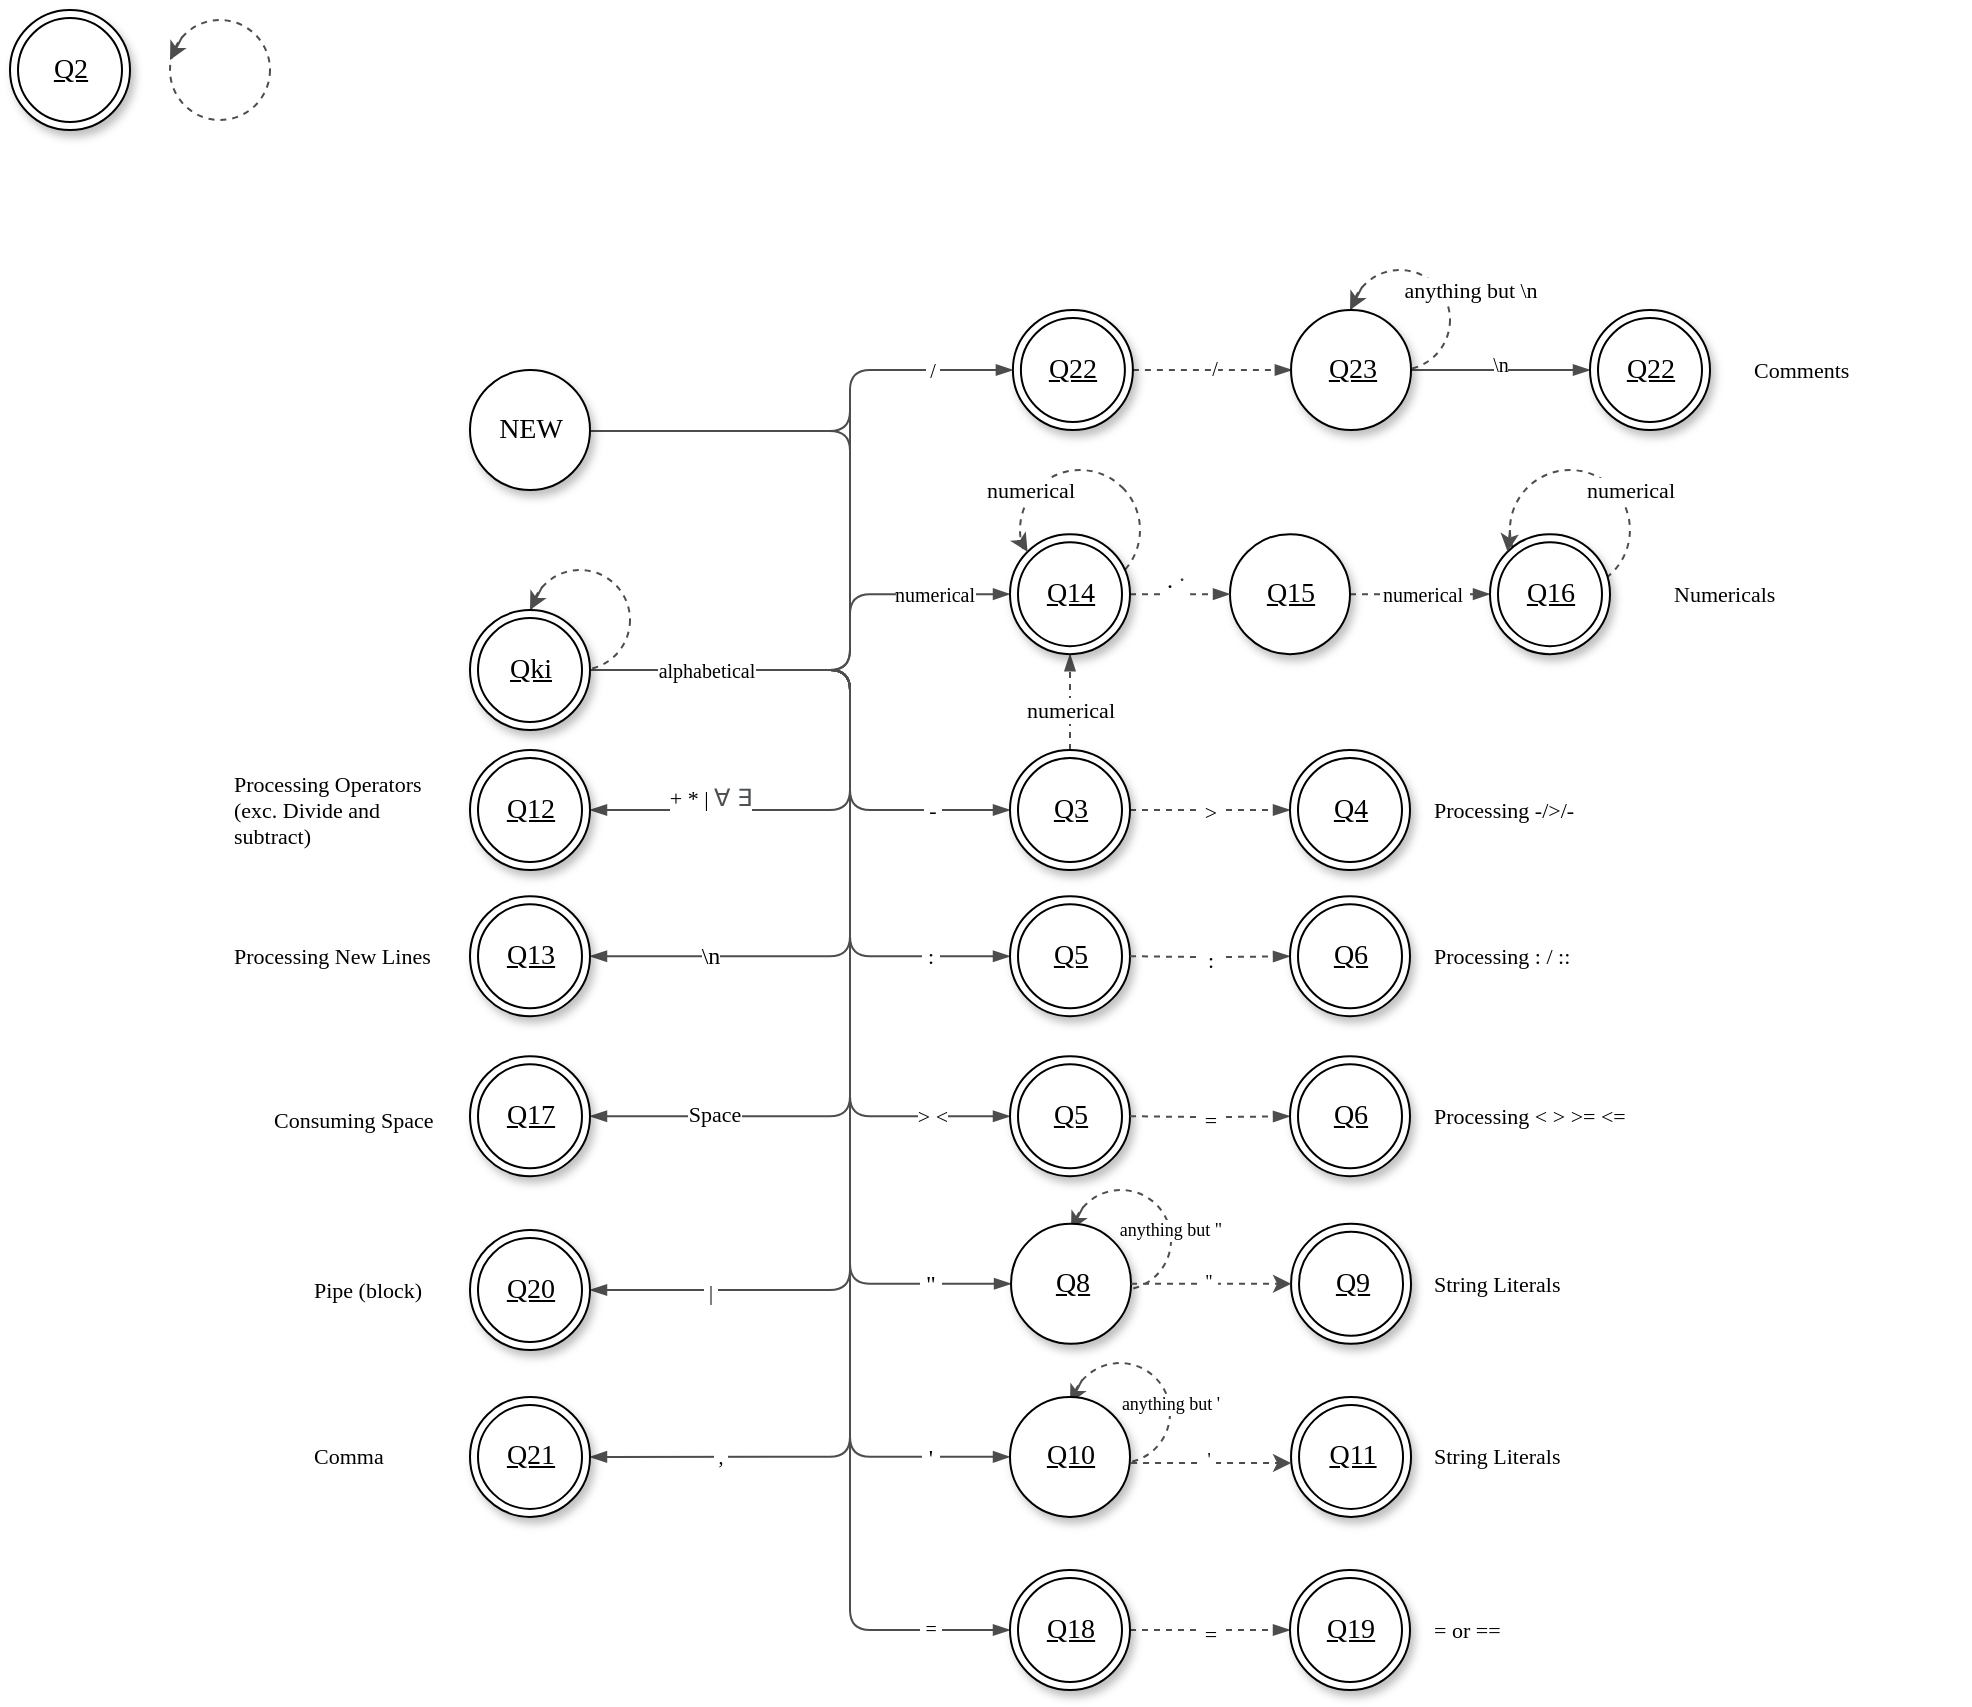 <mxfile version="20.3.0" type="device"><diagram id="D63kle0AVr-lGbRQQRIM" name="Page-1"><mxGraphModel dx="2123" dy="823" grid="1" gridSize="10" guides="1" tooltips="1" connect="1" arrows="1" fold="1" page="1" pageScale="1" pageWidth="827" pageHeight="1169" math="0" shadow="0"><root><mxCell id="0"/><mxCell id="1" parent="0"/><mxCell id="i_A7O8UmGHdlL9430Pgq-205" value="" style="endArrow=classic;html=1;rounded=0;shadow=0;labelBackgroundColor=default;strokeColor=#4D4D4D;fontFamily=CMU Serif;fontSize=11;fontColor=default;shape=connector;exitX=0.122;exitY=0.167;exitDx=0;exitDy=0;exitPerimeter=0;" edge="1" parent="1" source="i_A7O8UmGHdlL9430Pgq-206"><mxGeometry width="50" height="50" relative="1" as="geometry"><mxPoint x="490" y="170" as="sourcePoint"/><mxPoint x="490" y="180" as="targetPoint"/></mxGeometry></mxCell><mxCell id="i_A7O8UmGHdlL9430Pgq-206" value="" style="ellipse;whiteSpace=wrap;html=1;aspect=fixed;labelBackgroundColor=default;fontFamily=CMU Serif;fontSize=11;fontColor=default;fillColor=none;gradientColor=none;strokeColor=#4D4D4D;dashed=1;" vertex="1" parent="1"><mxGeometry x="490" y="160" width="50" height="50" as="geometry"/></mxCell><mxCell id="i_A7O8UmGHdlL9430Pgq-198" style="edgeStyle=orthogonalEdgeStyle;shape=connector;rounded=1;orthogonalLoop=1;jettySize=auto;html=1;entryX=0;entryY=0.5;entryDx=0;entryDy=0;shadow=0;labelBackgroundColor=default;strokeColor=#4D4D4D;fontFamily=CMU Serif;fontSize=10;fontColor=default;endArrow=blockThin;endFill=1;" edge="1" parent="1" source="i_A7O8UmGHdlL9430Pgq-26" target="i_A7O8UmGHdlL9430Pgq-197"><mxGeometry relative="1" as="geometry"><Array as="points"><mxPoint x="240" y="360"/><mxPoint x="240" y="210"/></Array></mxGeometry></mxCell><mxCell id="i_A7O8UmGHdlL9430Pgq-199" value="&amp;nbsp;/&amp;nbsp;" style="edgeLabel;html=1;align=center;verticalAlign=middle;resizable=0;points=[];fontSize=10;fontFamily=CMU Serif;fontColor=default;" vertex="1" connectable="0" parent="i_A7O8UmGHdlL9430Pgq-198"><mxGeometry x="0.891" y="3" relative="1" as="geometry"><mxPoint x="-21" y="3" as="offset"/></mxGeometry></mxCell><mxCell id="i_A7O8UmGHdlL9430Pgq-195" style="edgeStyle=orthogonalEdgeStyle;shape=connector;rounded=1;orthogonalLoop=1;jettySize=auto;html=1;entryX=1;entryY=0.5;entryDx=0;entryDy=0;shadow=0;labelBackgroundColor=default;strokeColor=#4D4D4D;fontFamily=CMU Serif;fontSize=10;fontColor=default;endArrow=blockThin;endFill=1;" edge="1" parent="1" source="i_A7O8UmGHdlL9430Pgq-26" target="i_A7O8UmGHdlL9430Pgq-193"><mxGeometry relative="1" as="geometry"><Array as="points"><mxPoint x="240" y="360"/><mxPoint x="240" y="754"/></Array></mxGeometry></mxCell><mxCell id="i_A7O8UmGHdlL9430Pgq-196" value="&amp;nbsp;,&amp;nbsp;" style="edgeLabel;html=1;align=center;verticalAlign=middle;resizable=0;points=[];fontSize=10;fontFamily=CMU Serif;fontColor=default;" vertex="1" connectable="0" parent="i_A7O8UmGHdlL9430Pgq-195"><mxGeometry x="0.802" y="-1" relative="1" as="geometry"><mxPoint as="offset"/></mxGeometry></mxCell><mxCell id="i_A7O8UmGHdlL9430Pgq-69" value="" style="ellipse;whiteSpace=wrap;html=1;aspect=fixed;labelBackgroundColor=default;fontFamily=CMU Serif;fontSize=11;fontColor=default;fillColor=none;gradientColor=none;strokeColor=#4D4D4D;dashed=1;" vertex="1" parent="1"><mxGeometry x="350.52" y="620" width="50" height="50" as="geometry"/></mxCell><mxCell id="i_A7O8UmGHdlL9430Pgq-70" value="anything but &quot;" style="edgeLabel;html=1;align=center;verticalAlign=middle;resizable=0;points=[];fontSize=9;fontFamily=CMU Serif;fontColor=default;" vertex="1" connectable="0" parent="1"><mxGeometry x="400.005" y="640.0" as="geometry"/></mxCell><mxCell id="i_A7O8UmGHdlL9430Pgq-72" value="" style="endArrow=classic;html=1;rounded=0;shadow=0;labelBackgroundColor=default;strokeColor=#4D4D4D;fontFamily=CMU Serif;fontSize=11;fontColor=default;shape=connector;exitX=0.122;exitY=0.167;exitDx=0;exitDy=0;exitPerimeter=0;" edge="1" parent="1" source="i_A7O8UmGHdlL9430Pgq-69"><mxGeometry width="50" height="50" relative="1" as="geometry"><mxPoint x="350.52" y="630" as="sourcePoint"/><mxPoint x="350.52" y="640.0" as="targetPoint"/></mxGeometry></mxCell><mxCell id="i_A7O8UmGHdlL9430Pgq-73" value="" style="edgeStyle=orthogonalEdgeStyle;shape=connector;rounded=0;orthogonalLoop=1;jettySize=auto;html=1;entryX=0.5;entryY=0;entryDx=0;entryDy=0;shadow=0;labelBackgroundColor=default;strokeColor=#4D4D4D;fontFamily=CMU Serif;fontSize=11;fontColor=default;endArrow=none;endFill=1;" edge="1" parent="1"><mxGeometry relative="1" as="geometry"><mxPoint x="350.52" y="640.0" as="sourcePoint"/><mxPoint x="350.52" y="640.0" as="targetPoint"/><Array as="points"/></mxGeometry></mxCell><mxCell id="i_A7O8UmGHdlL9430Pgq-15" value="" style="ellipse;whiteSpace=wrap;html=1;aspect=fixed;labelBackgroundColor=default;fontFamily=CMU Serif;fontSize=11;fontColor=default;fillColor=none;gradientColor=none;strokeColor=#4D4D4D;dashed=1;" vertex="1" parent="1"><mxGeometry x="80" y="310" width="50" height="50" as="geometry"/></mxCell><mxCell id="i_A7O8UmGHdlL9430Pgq-2" value="Q2" style="ellipse;shape=doubleEllipse;html=1;dashed=0;whitespace=wrap;aspect=fixed;fontFamily=CMU Serif;fontSize=14;sketch=0;shadow=1;fontStyle=4" vertex="1" parent="1"><mxGeometry x="-180" y="30" width="60" height="60" as="geometry"/></mxCell><mxCell id="i_A7O8UmGHdlL9430Pgq-24" style="edgeStyle=orthogonalEdgeStyle;shape=connector;orthogonalLoop=1;jettySize=auto;html=1;entryX=0;entryY=0.5;entryDx=0;entryDy=0;shadow=0;labelBackgroundColor=default;strokeColor=#4D4D4D;fontFamily=CMU Serif;fontSize=11;fontColor=default;endArrow=blockThin;endFill=1;rounded=1;" edge="1" parent="1"><mxGeometry relative="1" as="geometry"><mxPoint x="240" y="390" as="sourcePoint"/><mxPoint x="320.0" y="430" as="targetPoint"/><Array as="points"><mxPoint x="240" y="430"/></Array></mxGeometry></mxCell><mxCell id="i_A7O8UmGHdlL9430Pgq-25" value="&amp;nbsp;-&amp;nbsp;" style="edgeLabel;html=1;align=center;verticalAlign=middle;resizable=0;points=[];fontSize=11;fontFamily=CMU Serif;fontColor=default;" vertex="1" connectable="0" parent="i_A7O8UmGHdlL9430Pgq-24"><mxGeometry x="0.422" y="1" relative="1" as="geometry"><mxPoint x="-5" y="1" as="offset"/></mxGeometry></mxCell><mxCell id="i_A7O8UmGHdlL9430Pgq-10" style="edgeStyle=orthogonalEdgeStyle;shape=connector;rounded=0;orthogonalLoop=1;jettySize=auto;html=1;entryX=0.5;entryY=0;entryDx=0;entryDy=0;shadow=0;labelBackgroundColor=default;strokeColor=#4D4D4D;fontFamily=CMU Serif;fontSize=11;fontColor=default;endArrow=blockThin;endFill=1;startArrow=none;" edge="1" parent="1" source="i_A7O8UmGHdlL9430Pgq-26"><mxGeometry relative="1" as="geometry"><mxPoint x="80" y="330" as="sourcePoint"/><mxPoint x="80" y="330" as="targetPoint"/><Array as="points"><mxPoint x="100" y="360.0"/><mxPoint x="100" y="330"/></Array></mxGeometry></mxCell><mxCell id="i_A7O8UmGHdlL9430Pgq-16" value="" style="endArrow=classic;html=1;rounded=0;shadow=0;labelBackgroundColor=default;strokeColor=#4D4D4D;fontFamily=CMU Serif;fontSize=11;fontColor=default;shape=connector;exitX=0.122;exitY=0.167;exitDx=0;exitDy=0;exitPerimeter=0;" edge="1" parent="1" source="i_A7O8UmGHdlL9430Pgq-15"><mxGeometry width="50" height="50" relative="1" as="geometry"><mxPoint x="80" y="320" as="sourcePoint"/><mxPoint x="80" y="330" as="targetPoint"/></mxGeometry></mxCell><mxCell id="i_A7O8UmGHdlL9430Pgq-17" value="" style="endArrow=classic;html=1;rounded=0;shadow=0;labelBackgroundColor=default;strokeColor=#4D4D4D;fontFamily=CMU Serif;fontSize=11;fontColor=default;shape=connector;exitX=0.122;exitY=0.167;exitDx=0;exitDy=0;exitPerimeter=0;" edge="1" source="i_A7O8UmGHdlL9430Pgq-18" parent="1"><mxGeometry width="50" height="50" relative="1" as="geometry"><mxPoint x="-100" y="45" as="sourcePoint"/><mxPoint x="-100" y="55" as="targetPoint"/></mxGeometry></mxCell><mxCell id="i_A7O8UmGHdlL9430Pgq-18" value="" style="ellipse;whiteSpace=wrap;html=1;aspect=fixed;labelBackgroundColor=default;fontFamily=CMU Serif;fontSize=11;fontColor=default;fillColor=none;gradientColor=none;strokeColor=#4D4D4D;dashed=1;" vertex="1" parent="1"><mxGeometry x="-100" y="35" width="50" height="50" as="geometry"/></mxCell><mxCell id="i_A7O8UmGHdlL9430Pgq-53" style="edgeStyle=orthogonalEdgeStyle;shape=connector;orthogonalLoop=1;jettySize=auto;html=1;entryX=0;entryY=0.5;entryDx=0;entryDy=0;shadow=0;labelBackgroundColor=default;strokeColor=#4D4D4D;fontFamily=CMU Serif;fontSize=11;fontColor=default;endArrow=blockThin;endFill=1;rounded=1;" edge="1" parent="1" source="i_A7O8UmGHdlL9430Pgq-26" target="i_A7O8UmGHdlL9430Pgq-37"><mxGeometry relative="1" as="geometry"><Array as="points"><mxPoint x="240" y="503"/></Array></mxGeometry></mxCell><mxCell id="i_A7O8UmGHdlL9430Pgq-55" value="&amp;nbsp;:&amp;nbsp;" style="edgeLabel;html=1;align=center;verticalAlign=middle;resizable=0;points=[];fontSize=11;fontFamily=CMU Serif;fontColor=default;" vertex="1" connectable="0" parent="i_A7O8UmGHdlL9430Pgq-53"><mxGeometry x="0.569" y="10" relative="1" as="geometry"><mxPoint x="36" y="10" as="offset"/></mxGeometry></mxCell><mxCell id="i_A7O8UmGHdlL9430Pgq-54" style="edgeStyle=orthogonalEdgeStyle;shape=connector;orthogonalLoop=1;jettySize=auto;html=1;entryX=0;entryY=0.5;entryDx=0;entryDy=0;shadow=0;labelBackgroundColor=default;strokeColor=#4D4D4D;fontFamily=CMU Serif;fontSize=11;fontColor=default;endArrow=blockThin;endFill=1;rounded=1;" edge="1" parent="1" source="i_A7O8UmGHdlL9430Pgq-26" target="i_A7O8UmGHdlL9430Pgq-44"><mxGeometry relative="1" as="geometry"><Array as="points"><mxPoint x="240" y="583"/></Array></mxGeometry></mxCell><mxCell id="i_A7O8UmGHdlL9430Pgq-56" value="&amp;gt; &amp;lt;" style="edgeLabel;html=1;align=center;verticalAlign=middle;resizable=0;points=[];fontSize=11;fontFamily=CMU Serif;fontColor=default;" vertex="1" connectable="0" parent="i_A7O8UmGHdlL9430Pgq-54"><mxGeometry x="0.638" y="22" relative="1" as="geometry"><mxPoint x="39" y="22" as="offset"/></mxGeometry></mxCell><mxCell id="i_A7O8UmGHdlL9430Pgq-57" style="edgeStyle=orthogonalEdgeStyle;shape=connector;orthogonalLoop=1;jettySize=auto;html=1;entryX=1;entryY=0.5;entryDx=0;entryDy=0;shadow=0;labelBackgroundColor=default;strokeColor=#4D4D4D;fontFamily=CMU Serif;fontSize=11;fontColor=default;endArrow=blockThin;endFill=1;rounded=1;" edge="1" parent="1" source="i_A7O8UmGHdlL9430Pgq-26" target="i_A7O8UmGHdlL9430Pgq-32"><mxGeometry relative="1" as="geometry"><Array as="points"><mxPoint x="240" y="430"/></Array></mxGeometry></mxCell><mxCell id="i_A7O8UmGHdlL9430Pgq-58" value="+ * |&amp;nbsp;&lt;font style=&quot;font-size: 12px;&quot;&gt;&lt;span style=&quot;color: rgb(77, 81, 86); font-family: &amp;quot;Google Sans&amp;quot;, arial, sans-serif; text-align: start;&quot;&gt;∀&amp;nbsp;&lt;/span&gt;&lt;span style=&quot;color: rgb(77, 81, 86); font-family: &amp;quot;Google Sans&amp;quot;, arial, sans-serif; text-align: start;&quot;&gt;∃&lt;/span&gt;&lt;/font&gt;&lt;br&gt;&amp;nbsp;" style="edgeLabel;html=1;align=center;verticalAlign=middle;resizable=0;points=[];fontSize=11;fontFamily=CMU Serif;fontColor=default;" vertex="1" connectable="0" parent="i_A7O8UmGHdlL9430Pgq-57"><mxGeometry x="0.095" y="-5" relative="1" as="geometry"><mxPoint x="-65" y="19" as="offset"/></mxGeometry></mxCell><mxCell id="i_A7O8UmGHdlL9430Pgq-87" style="edgeStyle=orthogonalEdgeStyle;shape=connector;orthogonalLoop=1;jettySize=auto;html=1;entryX=0;entryY=0.5;entryDx=0;entryDy=0;shadow=0;labelBackgroundColor=default;strokeColor=#4D4D4D;fontFamily=CMU Serif;fontSize=9;fontColor=default;endArrow=blockThin;endFill=1;rounded=1;" edge="1" parent="1" source="i_A7O8UmGHdlL9430Pgq-26" target="i_A7O8UmGHdlL9430Pgq-65"><mxGeometry relative="1" as="geometry"><Array as="points"><mxPoint x="240" y="667"/></Array></mxGeometry></mxCell><mxCell id="i_A7O8UmGHdlL9430Pgq-91" value="&amp;nbsp;&quot;&amp;nbsp;" style="edgeLabel;html=1;align=center;verticalAlign=middle;resizable=0;points=[];fontSize=12;fontFamily=CMU Serif;fontColor=default;" vertex="1" connectable="0" parent="i_A7O8UmGHdlL9430Pgq-87"><mxGeometry x="0.29" y="27" relative="1" as="geometry"><mxPoint x="13" y="103" as="offset"/></mxGeometry></mxCell><mxCell id="i_A7O8UmGHdlL9430Pgq-88" style="edgeStyle=orthogonalEdgeStyle;shape=connector;orthogonalLoop=1;jettySize=auto;html=1;entryX=0;entryY=0.5;entryDx=0;entryDy=0;shadow=0;labelBackgroundColor=default;strokeColor=#4D4D4D;fontFamily=CMU Serif;fontSize=9;fontColor=default;endArrow=blockThin;endFill=1;rounded=1;" edge="1" parent="1" source="i_A7O8UmGHdlL9430Pgq-26" target="i_A7O8UmGHdlL9430Pgq-78"><mxGeometry relative="1" as="geometry"><Array as="points"><mxPoint x="240" y="753"/></Array></mxGeometry></mxCell><mxCell id="i_A7O8UmGHdlL9430Pgq-90" value="&amp;nbsp;'&amp;nbsp;" style="edgeLabel;html=1;align=center;verticalAlign=middle;resizable=0;points=[];fontSize=12;fontFamily=CMU Serif;fontColor=default;" vertex="1" connectable="0" parent="i_A7O8UmGHdlL9430Pgq-88"><mxGeometry x="0.365" y="25" relative="1" as="geometry"><mxPoint x="15" y="112" as="offset"/></mxGeometry></mxCell><mxCell id="i_A7O8UmGHdlL9430Pgq-94" style="edgeStyle=orthogonalEdgeStyle;shape=connector;rounded=1;orthogonalLoop=1;jettySize=auto;html=1;entryX=1;entryY=0.5;entryDx=0;entryDy=0;shadow=0;labelBackgroundColor=default;strokeColor=#4D4D4D;fontFamily=CMU Serif;fontSize=12;fontColor=default;endArrow=blockThin;endFill=1;" edge="1" parent="1" source="i_A7O8UmGHdlL9430Pgq-26" target="i_A7O8UmGHdlL9430Pgq-93"><mxGeometry relative="1" as="geometry"><Array as="points"><mxPoint x="240" y="503"/></Array></mxGeometry></mxCell><mxCell id="i_A7O8UmGHdlL9430Pgq-95" value="\n" style="edgeLabel;html=1;align=center;verticalAlign=middle;resizable=0;points=[];fontSize=12;fontFamily=CMU Serif;fontColor=default;" vertex="1" connectable="0" parent="i_A7O8UmGHdlL9430Pgq-94"><mxGeometry x="0.475" y="-1" relative="1" as="geometry"><mxPoint x="-46" y="1" as="offset"/></mxGeometry></mxCell><mxCell id="i_A7O8UmGHdlL9430Pgq-124" style="edgeStyle=orthogonalEdgeStyle;shape=connector;rounded=1;orthogonalLoop=1;jettySize=auto;html=1;entryX=1;entryY=0.5;entryDx=0;entryDy=0;shadow=0;labelBackgroundColor=default;strokeColor=#4D4D4D;fontFamily=CMU Serif;fontSize=11;fontColor=default;endArrow=blockThin;endFill=1;" edge="1" parent="1" source="i_A7O8UmGHdlL9430Pgq-26" target="i_A7O8UmGHdlL9430Pgq-123"><mxGeometry relative="1" as="geometry"><Array as="points"><mxPoint x="240" y="360"/><mxPoint x="240" y="583"/></Array></mxGeometry></mxCell><mxCell id="i_A7O8UmGHdlL9430Pgq-125" value="Space" style="edgeLabel;html=1;align=center;verticalAlign=middle;resizable=0;points=[];fontSize=11;fontFamily=CMU Serif;fontColor=default;" vertex="1" connectable="0" parent="i_A7O8UmGHdlL9430Pgq-124"><mxGeometry x="0.745" y="-1" relative="1" as="geometry"><mxPoint as="offset"/></mxGeometry></mxCell><mxCell id="i_A7O8UmGHdlL9430Pgq-131" style="edgeStyle=orthogonalEdgeStyle;shape=connector;rounded=1;orthogonalLoop=1;jettySize=auto;html=1;entryX=0;entryY=0.5;entryDx=0;entryDy=0;shadow=0;labelBackgroundColor=default;strokeColor=#4D4D4D;fontFamily=CMU Serif;fontSize=11;fontColor=default;endArrow=blockThin;endFill=1;" edge="1" parent="1" source="i_A7O8UmGHdlL9430Pgq-26" target="i_A7O8UmGHdlL9430Pgq-127"><mxGeometry relative="1" as="geometry"><Array as="points"><mxPoint x="240" y="360"/><mxPoint x="240" y="840"/></Array></mxGeometry></mxCell><mxCell id="i_A7O8UmGHdlL9430Pgq-149" value="&amp;nbsp;=&amp;nbsp;" style="edgeLabel;html=1;align=center;verticalAlign=middle;resizable=0;points=[];fontSize=10;fontFamily=CMU Serif;fontColor=default;" vertex="1" connectable="0" parent="i_A7O8UmGHdlL9430Pgq-131"><mxGeometry x="0.882" y="1" relative="1" as="geometry"><mxPoint as="offset"/></mxGeometry></mxCell><mxCell id="i_A7O8UmGHdlL9430Pgq-153" style="edgeStyle=orthogonalEdgeStyle;shape=connector;rounded=1;orthogonalLoop=1;jettySize=auto;html=1;entryX=1;entryY=0.5;entryDx=0;entryDy=0;shadow=0;labelBackgroundColor=default;strokeColor=#4D4D4D;fontFamily=CMU Serif;fontSize=10;fontColor=default;endArrow=blockThin;endFill=1;" edge="1" parent="1" source="i_A7O8UmGHdlL9430Pgq-26" target="i_A7O8UmGHdlL9430Pgq-151"><mxGeometry relative="1" as="geometry"><Array as="points"><mxPoint x="240" y="360"/><mxPoint x="240" y="670"/></Array></mxGeometry></mxCell><mxCell id="i_A7O8UmGHdlL9430Pgq-154" value="&amp;nbsp;|&amp;nbsp;" style="edgeLabel;html=1;align=center;verticalAlign=middle;resizable=0;points=[];fontSize=10;fontFamily=CMU Serif;fontColor=default;" vertex="1" connectable="0" parent="i_A7O8UmGHdlL9430Pgq-153"><mxGeometry x="0.79" y="1" relative="1" as="geometry"><mxPoint as="offset"/></mxGeometry></mxCell><mxCell id="i_A7O8UmGHdlL9430Pgq-187" style="edgeStyle=orthogonalEdgeStyle;shape=connector;rounded=1;orthogonalLoop=1;jettySize=auto;html=1;entryX=0;entryY=0.5;entryDx=0;entryDy=0;shadow=0;labelBackgroundColor=default;strokeColor=#4D4D4D;fontFamily=CMU Serif;fontSize=10;fontColor=default;endArrow=blockThin;endFill=1;" edge="1" parent="1" source="i_A7O8UmGHdlL9430Pgq-26" target="i_A7O8UmGHdlL9430Pgq-139"><mxGeometry relative="1" as="geometry"><Array as="points"><mxPoint x="240" y="360"/><mxPoint x="240" y="322"/></Array></mxGeometry></mxCell><mxCell id="i_A7O8UmGHdlL9430Pgq-188" value="numerical" style="edgeLabel;html=1;align=center;verticalAlign=middle;resizable=0;points=[];fontSize=10;fontFamily=CMU Serif;fontColor=default;" vertex="1" connectable="0" parent="i_A7O8UmGHdlL9430Pgq-187"><mxGeometry x="0.694" relative="1" as="geometry"><mxPoint as="offset"/></mxGeometry></mxCell><mxCell id="i_A7O8UmGHdlL9430Pgq-189" value="alphabetical" style="edgeLabel;html=1;align=center;verticalAlign=middle;resizable=0;points=[];fontSize=10;fontFamily=CMU Serif;fontColor=default;" vertex="1" connectable="0" parent="i_A7O8UmGHdlL9430Pgq-187"><mxGeometry x="-0.533" relative="1" as="geometry"><mxPoint as="offset"/></mxGeometry></mxCell><mxCell id="i_A7O8UmGHdlL9430Pgq-26" value="Qki" style="ellipse;shape=doubleEllipse;html=1;dashed=0;whitespace=wrap;aspect=fixed;fontFamily=CMU Serif;fontSize=14;sketch=0;shadow=1;fontStyle=4" vertex="1" parent="1"><mxGeometry x="50" y="330" width="60" height="60" as="geometry"/></mxCell><mxCell id="i_A7O8UmGHdlL9430Pgq-27" value="" style="edgeStyle=orthogonalEdgeStyle;shape=connector;rounded=0;orthogonalLoop=1;jettySize=auto;html=1;entryX=0.5;entryY=0;entryDx=0;entryDy=0;shadow=0;labelBackgroundColor=default;strokeColor=#4D4D4D;fontFamily=CMU Serif;fontSize=11;fontColor=default;endArrow=none;endFill=1;" edge="1" parent="1" target="i_A7O8UmGHdlL9430Pgq-26"><mxGeometry relative="1" as="geometry"><mxPoint x="80" y="330" as="sourcePoint"/><mxPoint x="80" y="330" as="targetPoint"/><Array as="points"/></mxGeometry></mxCell><mxCell id="i_A7O8UmGHdlL9430Pgq-30" style="edgeStyle=orthogonalEdgeStyle;shape=connector;rounded=0;orthogonalLoop=1;jettySize=auto;html=1;entryX=0;entryY=0.5;entryDx=0;entryDy=0;shadow=0;labelBackgroundColor=default;strokeColor=#4D4D4D;fontFamily=CMU Serif;fontSize=11;fontColor=default;endArrow=blockThin;endFill=1;dashed=1;" edge="1" parent="1" source="i_A7O8UmGHdlL9430Pgq-28" target="i_A7O8UmGHdlL9430Pgq-29"><mxGeometry relative="1" as="geometry"/></mxCell><mxCell id="i_A7O8UmGHdlL9430Pgq-31" value="&amp;nbsp;&amp;gt;&amp;nbsp;" style="edgeLabel;html=1;align=center;verticalAlign=middle;resizable=0;points=[];fontSize=11;fontFamily=CMU Serif;fontColor=default;" vertex="1" connectable="0" parent="i_A7O8UmGHdlL9430Pgq-30"><mxGeometry x="-0.005" y="-1" relative="1" as="geometry"><mxPoint as="offset"/></mxGeometry></mxCell><mxCell id="i_A7O8UmGHdlL9430Pgq-147" style="edgeStyle=orthogonalEdgeStyle;shape=connector;rounded=0;orthogonalLoop=1;jettySize=auto;html=1;entryX=0.5;entryY=1;entryDx=0;entryDy=0;shadow=0;labelBackgroundColor=default;strokeColor=#4D4D4D;fontFamily=CMU Serif;fontSize=11;fontColor=default;endArrow=blockThin;endFill=1;dashed=1;" edge="1" parent="1" source="i_A7O8UmGHdlL9430Pgq-28" target="i_A7O8UmGHdlL9430Pgq-139"><mxGeometry relative="1" as="geometry"/></mxCell><mxCell id="i_A7O8UmGHdlL9430Pgq-148" value="numerical" style="edgeLabel;html=1;align=center;verticalAlign=middle;resizable=0;points=[];fontSize=11;fontFamily=CMU Serif;fontColor=default;" vertex="1" connectable="0" parent="i_A7O8UmGHdlL9430Pgq-147"><mxGeometry x="-0.624" relative="1" as="geometry"><mxPoint y="-11" as="offset"/></mxGeometry></mxCell><mxCell id="i_A7O8UmGHdlL9430Pgq-28" value="Q3" style="ellipse;shape=doubleEllipse;html=1;dashed=0;whitespace=wrap;aspect=fixed;fontFamily=CMU Serif;fontSize=14;sketch=0;shadow=1;fontStyle=4" vertex="1" parent="1"><mxGeometry x="320" y="400" width="60" height="60" as="geometry"/></mxCell><mxCell id="i_A7O8UmGHdlL9430Pgq-29" value="Q4" style="ellipse;shape=doubleEllipse;html=1;dashed=0;whitespace=wrap;aspect=fixed;fontFamily=CMU Serif;fontSize=14;sketch=0;shadow=1;fontStyle=4" vertex="1" parent="1"><mxGeometry x="460" y="400" width="60" height="60" as="geometry"/></mxCell><mxCell id="i_A7O8UmGHdlL9430Pgq-32" value="Q12" style="ellipse;shape=doubleEllipse;html=1;dashed=0;whitespace=wrap;aspect=fixed;fontFamily=CMU Serif;fontSize=14;sketch=0;shadow=1;fontStyle=4" vertex="1" parent="1"><mxGeometry x="50" y="400" width="60" height="60" as="geometry"/></mxCell><mxCell id="i_A7O8UmGHdlL9430Pgq-37" value="Q5" style="ellipse;shape=doubleEllipse;html=1;dashed=0;whitespace=wrap;aspect=fixed;fontFamily=CMU Serif;fontSize=14;sketch=0;shadow=1;fontStyle=4" vertex="1" parent="1"><mxGeometry x="320" y="473.11" width="60" height="60" as="geometry"/></mxCell><mxCell id="i_A7O8UmGHdlL9430Pgq-40" value=":" style="edgeStyle=orthogonalEdgeStyle;shape=connector;rounded=0;orthogonalLoop=1;jettySize=auto;html=1;entryX=0;entryY=0.5;entryDx=0;entryDy=0;shadow=0;labelBackgroundColor=default;strokeColor=#4D4D4D;fontFamily=CMU Serif;fontSize=11;fontColor=default;endArrow=blockThin;endFill=1;dashed=1;" edge="1" parent="1" target="i_A7O8UmGHdlL9430Pgq-42"><mxGeometry relative="1" as="geometry"><mxPoint x="380.0" y="503.11" as="sourcePoint"/></mxGeometry></mxCell><mxCell id="i_A7O8UmGHdlL9430Pgq-41" value="&amp;nbsp;:&amp;nbsp;" style="edgeLabel;html=1;align=center;verticalAlign=middle;resizable=0;points=[];fontSize=11;fontFamily=CMU Serif;fontColor=default;" vertex="1" connectable="0" parent="i_A7O8UmGHdlL9430Pgq-40"><mxGeometry x="-0.005" y="-1" relative="1" as="geometry"><mxPoint as="offset"/></mxGeometry></mxCell><mxCell id="i_A7O8UmGHdlL9430Pgq-42" value="Q6" style="ellipse;shape=doubleEllipse;html=1;dashed=0;whitespace=wrap;aspect=fixed;fontFamily=CMU Serif;fontSize=14;sketch=0;shadow=1;fontStyle=4" vertex="1" parent="1"><mxGeometry x="460" y="473.11" width="60" height="60" as="geometry"/></mxCell><mxCell id="i_A7O8UmGHdlL9430Pgq-43" value="Processing -/&amp;gt;/-" style="text;html=1;strokeColor=none;fillColor=none;align=left;verticalAlign=middle;whiteSpace=wrap;rounded=0;labelBackgroundColor=default;fontFamily=CMU Serif;fontSize=11;fontColor=default;" vertex="1" parent="1"><mxGeometry x="530" y="415" width="110" height="30" as="geometry"/></mxCell><mxCell id="i_A7O8UmGHdlL9430Pgq-44" value="Q5" style="ellipse;shape=doubleEllipse;html=1;dashed=0;whitespace=wrap;aspect=fixed;fontFamily=CMU Serif;fontSize=14;sketch=0;shadow=1;fontStyle=4" vertex="1" parent="1"><mxGeometry x="320" y="553.11" width="60" height="60" as="geometry"/></mxCell><mxCell id="i_A7O8UmGHdlL9430Pgq-45" value=":" style="edgeStyle=orthogonalEdgeStyle;shape=connector;rounded=0;orthogonalLoop=1;jettySize=auto;html=1;entryX=0;entryY=0.5;entryDx=0;entryDy=0;shadow=0;labelBackgroundColor=default;strokeColor=#4D4D4D;fontFamily=CMU Serif;fontSize=11;fontColor=default;endArrow=blockThin;endFill=1;dashed=1;" edge="1" parent="1" target="i_A7O8UmGHdlL9430Pgq-47"><mxGeometry relative="1" as="geometry"><mxPoint x="380.0" y="583.11" as="sourcePoint"/></mxGeometry></mxCell><mxCell id="i_A7O8UmGHdlL9430Pgq-46" value="&amp;nbsp;=&amp;nbsp;" style="edgeLabel;html=1;align=center;verticalAlign=middle;resizable=0;points=[];fontSize=11;fontFamily=CMU Serif;fontColor=default;" vertex="1" connectable="0" parent="i_A7O8UmGHdlL9430Pgq-45"><mxGeometry x="-0.005" y="-1" relative="1" as="geometry"><mxPoint as="offset"/></mxGeometry></mxCell><mxCell id="i_A7O8UmGHdlL9430Pgq-47" value="Q6" style="ellipse;shape=doubleEllipse;html=1;dashed=0;whitespace=wrap;aspect=fixed;fontFamily=CMU Serif;fontSize=14;sketch=0;shadow=1;fontStyle=4" vertex="1" parent="1"><mxGeometry x="460" y="553.11" width="60" height="60" as="geometry"/></mxCell><mxCell id="i_A7O8UmGHdlL9430Pgq-50" value="Processing Operators&lt;br&gt;(exc. Divide and subtract)" style="text;html=1;strokeColor=none;fillColor=none;align=left;verticalAlign=middle;whiteSpace=wrap;rounded=0;labelBackgroundColor=default;fontFamily=CMU Serif;fontSize=11;fontColor=default;" vertex="1" parent="1"><mxGeometry x="-70" y="415" width="110" height="30" as="geometry"/></mxCell><mxCell id="i_A7O8UmGHdlL9430Pgq-51" value="Processing : / ::" style="text;html=1;strokeColor=none;fillColor=none;align=left;verticalAlign=middle;whiteSpace=wrap;rounded=0;labelBackgroundColor=default;fontFamily=CMU Serif;fontSize=11;fontColor=default;" vertex="1" parent="1"><mxGeometry x="530" y="488.11" width="110" height="30" as="geometry"/></mxCell><mxCell id="i_A7O8UmGHdlL9430Pgq-52" value="Processing &amp;lt; &amp;gt; &amp;gt;= &amp;lt;=" style="text;html=1;strokeColor=none;fillColor=none;align=left;verticalAlign=middle;whiteSpace=wrap;rounded=0;labelBackgroundColor=default;fontFamily=CMU Serif;fontSize=11;fontColor=default;" vertex="1" parent="1"><mxGeometry x="530" y="568.11" width="150" height="30" as="geometry"/></mxCell><mxCell id="i_A7O8UmGHdlL9430Pgq-65" value="Q8" style="shape=ellipse;html=1;dashed=0;whitespace=wrap;aspect=fixed;perimeter=ellipsePerimeter;fontFamily=CMU Serif;fontSize=14;shadow=1;fontStyle=4" vertex="1" parent="1"><mxGeometry x="320.52" y="636.89" width="60" height="60" as="geometry"/></mxCell><mxCell id="i_A7O8UmGHdlL9430Pgq-67" value="Q9" style="ellipse;shape=doubleEllipse;html=1;dashed=0;whitespace=wrap;aspect=fixed;fontFamily=CMU Serif;fontSize=14;sketch=0;shadow=1;fontStyle=4" vertex="1" parent="1"><mxGeometry x="460.52" y="636.89" width="60" height="60" as="geometry"/></mxCell><mxCell id="i_A7O8UmGHdlL9430Pgq-68" value="Q11" style="ellipse;shape=doubleEllipse;html=1;dashed=0;whitespace=wrap;aspect=fixed;fontFamily=CMU Serif;fontSize=14;sketch=0;shadow=1;fontStyle=4" vertex="1" parent="1"><mxGeometry x="460.52" y="723.44" width="60" height="60" as="geometry"/></mxCell><mxCell id="i_A7O8UmGHdlL9430Pgq-74" value="" style="ellipse;whiteSpace=wrap;html=1;aspect=fixed;labelBackgroundColor=default;fontFamily=CMU Serif;fontSize=11;fontColor=default;fillColor=none;gradientColor=none;strokeColor=#4D4D4D;dashed=1;" vertex="1" parent="1"><mxGeometry x="350" y="706.55" width="50" height="50" as="geometry"/></mxCell><mxCell id="i_A7O8UmGHdlL9430Pgq-75" value="anything but '" style="edgeLabel;html=1;align=center;verticalAlign=middle;resizable=0;points=[];fontSize=9;fontFamily=CMU Serif;fontColor=default;" vertex="1" connectable="0" parent="1"><mxGeometry x="399.485" y="726.55" as="geometry"/></mxCell><mxCell id="i_A7O8UmGHdlL9430Pgq-76" value="" style="endArrow=classic;html=1;rounded=0;shadow=0;labelBackgroundColor=default;strokeColor=#4D4D4D;fontFamily=CMU Serif;fontSize=11;fontColor=default;shape=connector;exitX=0.122;exitY=0.167;exitDx=0;exitDy=0;exitPerimeter=0;" edge="1" parent="1" source="i_A7O8UmGHdlL9430Pgq-74"><mxGeometry width="50" height="50" relative="1" as="geometry"><mxPoint x="350" y="716.55" as="sourcePoint"/><mxPoint x="350" y="726.55" as="targetPoint"/></mxGeometry></mxCell><mxCell id="i_A7O8UmGHdlL9430Pgq-77" value="" style="edgeStyle=orthogonalEdgeStyle;shape=connector;rounded=0;orthogonalLoop=1;jettySize=auto;html=1;entryX=0.5;entryY=0;entryDx=0;entryDy=0;shadow=0;labelBackgroundColor=default;strokeColor=#4D4D4D;fontFamily=CMU Serif;fontSize=11;fontColor=default;endArrow=none;endFill=1;" edge="1" parent="1"><mxGeometry relative="1" as="geometry"><mxPoint x="350" y="726.55" as="sourcePoint"/><mxPoint x="350" y="726.55" as="targetPoint"/><Array as="points"/></mxGeometry></mxCell><mxCell id="i_A7O8UmGHdlL9430Pgq-78" value="Q10" style="shape=ellipse;html=1;dashed=0;whitespace=wrap;aspect=fixed;perimeter=ellipsePerimeter;fontFamily=CMU Serif;fontSize=14;shadow=1;fontStyle=4" vertex="1" parent="1"><mxGeometry x="320" y="723.44" width="60" height="60" as="geometry"/></mxCell><mxCell id="i_A7O8UmGHdlL9430Pgq-83" value="" style="endArrow=classic;html=1;rounded=0;shadow=0;labelBackgroundColor=default;strokeColor=#4D4D4D;fontFamily=CMU Serif;fontSize=9;fontColor=default;shape=connector;exitX=1;exitY=0.5;exitDx=0;exitDy=0;entryX=0;entryY=0.5;entryDx=0;entryDy=0;dashed=1;" edge="1" parent="1" source="i_A7O8UmGHdlL9430Pgq-65" target="i_A7O8UmGHdlL9430Pgq-67"><mxGeometry width="50" height="50" relative="1" as="geometry"><mxPoint x="390" y="680" as="sourcePoint"/><mxPoint x="440" y="630" as="targetPoint"/></mxGeometry></mxCell><mxCell id="i_A7O8UmGHdlL9430Pgq-86" value="&amp;nbsp;&quot;&amp;nbsp;" style="edgeLabel;html=1;align=center;verticalAlign=middle;resizable=0;points=[];fontSize=9;fontFamily=CMU Serif;fontColor=default;" vertex="1" connectable="0" parent="i_A7O8UmGHdlL9430Pgq-83"><mxGeometry x="-0.037" y="1" relative="1" as="geometry"><mxPoint as="offset"/></mxGeometry></mxCell><mxCell id="i_A7O8UmGHdlL9430Pgq-84" value="" style="endArrow=classic;html=1;rounded=0;shadow=0;labelBackgroundColor=default;strokeColor=#4D4D4D;fontFamily=CMU Serif;fontSize=9;fontColor=default;shape=connector;exitX=1;exitY=0.5;exitDx=0;exitDy=0;entryX=0;entryY=0.5;entryDx=0;entryDy=0;dashed=1;" edge="1" parent="1"><mxGeometry width="50" height="50" relative="1" as="geometry"><mxPoint x="380.52" y="756.55" as="sourcePoint"/><mxPoint x="460.52" y="756.55" as="targetPoint"/></mxGeometry></mxCell><mxCell id="i_A7O8UmGHdlL9430Pgq-85" value="&amp;nbsp;'&amp;nbsp;" style="edgeLabel;html=1;align=center;verticalAlign=middle;resizable=0;points=[];fontSize=9;fontFamily=CMU Serif;fontColor=default;" vertex="1" connectable="0" parent="i_A7O8UmGHdlL9430Pgq-84"><mxGeometry x="-0.052" y="2" relative="1" as="geometry"><mxPoint as="offset"/></mxGeometry></mxCell><mxCell id="i_A7O8UmGHdlL9430Pgq-92" value="String Literals" style="text;html=1;strokeColor=none;fillColor=none;align=left;verticalAlign=middle;whiteSpace=wrap;rounded=0;labelBackgroundColor=default;fontFamily=CMU Serif;fontSize=11;fontColor=default;" vertex="1" parent="1"><mxGeometry x="530" y="651.89" width="150" height="30" as="geometry"/></mxCell><mxCell id="i_A7O8UmGHdlL9430Pgq-93" value="Q13" style="ellipse;shape=doubleEllipse;html=1;dashed=0;whitespace=wrap;aspect=fixed;fontFamily=CMU Serif;fontSize=14;sketch=0;shadow=1;fontStyle=4" vertex="1" parent="1"><mxGeometry x="50" y="473.11" width="60" height="60" as="geometry"/></mxCell><mxCell id="i_A7O8UmGHdlL9430Pgq-96" value="Processing New Lines" style="text;html=1;strokeColor=none;fillColor=none;align=left;verticalAlign=middle;whiteSpace=wrap;rounded=0;labelBackgroundColor=default;fontFamily=CMU Serif;fontSize=11;fontColor=default;" vertex="1" parent="1"><mxGeometry x="-70" y="488.11" width="110" height="30" as="geometry"/></mxCell><mxCell id="i_A7O8UmGHdlL9430Pgq-97" value="String Literals" style="text;html=1;strokeColor=none;fillColor=none;align=left;verticalAlign=middle;whiteSpace=wrap;rounded=0;labelBackgroundColor=default;fontFamily=CMU Serif;fontSize=11;fontColor=default;" vertex="1" parent="1"><mxGeometry x="530" y="738.44" width="150" height="30" as="geometry"/></mxCell><mxCell id="i_A7O8UmGHdlL9430Pgq-123" value="Q17" style="ellipse;shape=doubleEllipse;html=1;dashed=0;whitespace=wrap;aspect=fixed;fontFamily=CMU Serif;fontSize=14;sketch=0;shadow=1;fontStyle=4" vertex="1" parent="1"><mxGeometry x="50" y="553.11" width="60" height="60" as="geometry"/></mxCell><mxCell id="i_A7O8UmGHdlL9430Pgq-126" value="Consuming Space" style="text;html=1;strokeColor=none;fillColor=none;align=left;verticalAlign=middle;whiteSpace=wrap;rounded=0;labelBackgroundColor=default;fontFamily=CMU Serif;fontSize=11;fontColor=default;" vertex="1" parent="1"><mxGeometry x="-50" y="570" width="90" height="30" as="geometry"/></mxCell><mxCell id="i_A7O8UmGHdlL9430Pgq-129" style="edgeStyle=orthogonalEdgeStyle;shape=connector;rounded=0;orthogonalLoop=1;jettySize=auto;html=1;entryX=0;entryY=0.5;entryDx=0;entryDy=0;shadow=0;labelBackgroundColor=default;strokeColor=#4D4D4D;fontFamily=CMU Serif;fontSize=11;fontColor=default;endArrow=blockThin;endFill=1;dashed=1;" edge="1" parent="1" source="i_A7O8UmGHdlL9430Pgq-127" target="i_A7O8UmGHdlL9430Pgq-128"><mxGeometry relative="1" as="geometry"/></mxCell><mxCell id="i_A7O8UmGHdlL9430Pgq-130" value="&amp;nbsp;=&amp;nbsp;" style="edgeLabel;html=1;align=center;verticalAlign=middle;resizable=0;points=[];fontSize=11;fontFamily=CMU Serif;fontColor=default;" vertex="1" connectable="0" parent="i_A7O8UmGHdlL9430Pgq-129"><mxGeometry x="0.004" y="-2" relative="1" as="geometry"><mxPoint as="offset"/></mxGeometry></mxCell><mxCell id="i_A7O8UmGHdlL9430Pgq-127" value="Q18" style="ellipse;shape=doubleEllipse;html=1;dashed=0;whitespace=wrap;aspect=fixed;fontFamily=CMU Serif;fontSize=14;sketch=0;shadow=1;fontStyle=4" vertex="1" parent="1"><mxGeometry x="320" y="810" width="60" height="60" as="geometry"/></mxCell><mxCell id="i_A7O8UmGHdlL9430Pgq-128" value="Q19" style="ellipse;shape=doubleEllipse;html=1;dashed=0;whitespace=wrap;aspect=fixed;fontFamily=CMU Serif;fontSize=14;sketch=0;shadow=1;fontStyle=4" vertex="1" parent="1"><mxGeometry x="460" y="810" width="60" height="60" as="geometry"/></mxCell><mxCell id="i_A7O8UmGHdlL9430Pgq-132" style="edgeStyle=orthogonalEdgeStyle;shape=connector;rounded=0;orthogonalLoop=1;jettySize=auto;html=1;entryX=0;entryY=0.5;entryDx=0;entryDy=0;shadow=0;labelBackgroundColor=default;strokeColor=#4D4D4D;fontFamily=CMU Serif;fontSize=12;fontColor=default;endArrow=blockThin;endFill=1;dashed=1;" edge="1" parent="1" source="i_A7O8UmGHdlL9430Pgq-134" target="i_A7O8UmGHdlL9430Pgq-144"><mxGeometry relative="1" as="geometry"/></mxCell><mxCell id="i_A7O8UmGHdlL9430Pgq-133" value="numerical" style="edgeLabel;html=1;align=center;verticalAlign=middle;resizable=0;points=[];fontSize=10;fontFamily=CMU Serif;fontColor=default;" vertex="1" connectable="0" parent="i_A7O8UmGHdlL9430Pgq-132"><mxGeometry x="-0.1" y="2" relative="1" as="geometry"><mxPoint x="4" y="2" as="offset"/></mxGeometry></mxCell><mxCell id="i_A7O8UmGHdlL9430Pgq-134" value="Q15" style="shape=ellipse;html=1;dashed=0;whitespace=wrap;aspect=fixed;perimeter=ellipsePerimeter;fontFamily=CMU Serif;fontSize=14;shadow=1;fontStyle=4" vertex="1" parent="1"><mxGeometry x="430" y="292.07" width="60" height="60" as="geometry"/></mxCell><mxCell id="i_A7O8UmGHdlL9430Pgq-135" value="" style="ellipse;whiteSpace=wrap;html=1;aspect=fixed;labelBackgroundColor=default;fontFamily=CMU Serif;fontSize=11;fontColor=default;fillColor=none;gradientColor=none;strokeColor=#4D4D4D;dashed=1;rotation=-45;" vertex="1" parent="1"><mxGeometry x="325" y="260" width="60" height="60" as="geometry"/></mxCell><mxCell id="i_A7O8UmGHdlL9430Pgq-136" style="edgeStyle=orthogonalEdgeStyle;shape=connector;rounded=0;orthogonalLoop=1;jettySize=auto;html=1;entryX=0.5;entryY=0;entryDx=0;entryDy=0;shadow=0;labelBackgroundColor=default;strokeColor=#4D4D4D;fontFamily=CMU Serif;fontSize=11;fontColor=default;endArrow=blockThin;endFill=1;startArrow=none;" edge="1" parent="1" source="i_A7O8UmGHdlL9430Pgq-139"><mxGeometry relative="1" as="geometry"><mxPoint x="350" y="292.07" as="sourcePoint"/><mxPoint x="350" y="292.07" as="targetPoint"/><Array as="points"><mxPoint x="370" y="322.07"/><mxPoint x="370" y="292.07"/></Array></mxGeometry></mxCell><mxCell id="i_A7O8UmGHdlL9430Pgq-137" style="edgeStyle=orthogonalEdgeStyle;shape=connector;rounded=1;orthogonalLoop=1;jettySize=auto;html=1;entryX=0;entryY=0.5;entryDx=0;entryDy=0;shadow=0;labelBackgroundColor=default;strokeColor=#4D4D4D;fontFamily=CMU Serif;fontSize=12;fontColor=default;endArrow=blockThin;endFill=1;dashed=1;" edge="1" parent="1" source="i_A7O8UmGHdlL9430Pgq-139" target="i_A7O8UmGHdlL9430Pgq-134"><mxGeometry relative="1" as="geometry"><Array as="points"><mxPoint x="410" y="322"/><mxPoint x="410" y="322"/></Array></mxGeometry></mxCell><mxCell id="i_A7O8UmGHdlL9430Pgq-138" value="&amp;nbsp;.&amp;nbsp;&lt;span style=&quot;background-color: initial; color: rgb(55, 54, 55); font-family: &amp;quot;Source Sans Pro&amp;quot;, Roboto, &amp;quot;San Francisco&amp;quot;, &amp;quot;Segoe UI&amp;quot;, sans-serif;&quot;&gt;·&lt;/span&gt;&lt;br&gt;&amp;nbsp;" style="edgeLabel;html=1;align=center;verticalAlign=middle;resizable=0;points=[];fontSize=12;fontFamily=CMU Serif;fontColor=default;" vertex="1" connectable="0" parent="i_A7O8UmGHdlL9430Pgq-137"><mxGeometry x="0.57" y="1" relative="1" as="geometry"><mxPoint x="-19" y="1" as="offset"/></mxGeometry></mxCell><mxCell id="i_A7O8UmGHdlL9430Pgq-139" value="Q14" style="ellipse;shape=doubleEllipse;html=1;dashed=0;whitespace=wrap;aspect=fixed;fontFamily=CMU Serif;fontSize=14;sketch=0;shadow=1;fontStyle=4" vertex="1" parent="1"><mxGeometry x="320" y="292.07" width="60" height="60" as="geometry"/></mxCell><mxCell id="i_A7O8UmGHdlL9430Pgq-140" value="" style="edgeStyle=orthogonalEdgeStyle;shape=connector;rounded=0;orthogonalLoop=1;jettySize=auto;html=1;entryX=0.5;entryY=0;entryDx=0;entryDy=0;shadow=0;labelBackgroundColor=default;strokeColor=#4D4D4D;fontFamily=CMU Serif;fontSize=11;fontColor=default;endArrow=none;endFill=1;" edge="1" parent="1" target="i_A7O8UmGHdlL9430Pgq-139"><mxGeometry relative="1" as="geometry"><mxPoint x="350" y="292.07" as="sourcePoint"/><mxPoint x="350" y="292.07" as="targetPoint"/><Array as="points"/></mxGeometry></mxCell><mxCell id="i_A7O8UmGHdlL9430Pgq-141" value="" style="endArrow=classic;html=1;rounded=0;shadow=0;labelBackgroundColor=default;strokeColor=#4D4D4D;fontFamily=CMU Serif;fontSize=12;fontColor=default;shape=connector;entryX=0;entryY=0;entryDx=0;entryDy=0;exitX=0.084;exitY=0.231;exitDx=0;exitDy=0;exitPerimeter=0;" edge="1" parent="1" source="i_A7O8UmGHdlL9430Pgq-135" target="i_A7O8UmGHdlL9430Pgq-139"><mxGeometry width="50" height="50" relative="1" as="geometry"><mxPoint x="320" y="352.07" as="sourcePoint"/><mxPoint x="370" y="302.07" as="targetPoint"/></mxGeometry></mxCell><mxCell id="i_A7O8UmGHdlL9430Pgq-142" value="" style="ellipse;whiteSpace=wrap;html=1;aspect=fixed;labelBackgroundColor=default;fontFamily=CMU Serif;fontSize=11;fontColor=default;fillColor=none;gradientColor=none;strokeColor=#4D4D4D;dashed=1;rotation=-45;" vertex="1" parent="1"><mxGeometry x="569.96" y="260" width="60" height="60" as="geometry"/></mxCell><mxCell id="i_A7O8UmGHdlL9430Pgq-143" value="numerical" style="edgeLabel;html=1;align=center;verticalAlign=middle;resizable=0;points=[];fontSize=11;fontFamily=CMU Serif;fontColor=default;" vertex="1" connectable="0" parent="1"><mxGeometry x="629.964" y="270" as="geometry"/></mxCell><mxCell id="i_A7O8UmGHdlL9430Pgq-144" value="Q16" style="ellipse;shape=doubleEllipse;html=1;dashed=0;whitespace=wrap;aspect=fixed;fontFamily=CMU Serif;fontSize=14;sketch=0;shadow=1;fontStyle=4" vertex="1" parent="1"><mxGeometry x="560" y="292.07" width="60" height="60" as="geometry"/></mxCell><mxCell id="i_A7O8UmGHdlL9430Pgq-145" value="" style="endArrow=classic;html=1;rounded=0;shadow=0;labelBackgroundColor=default;strokeColor=#4D4D4D;fontFamily=CMU Serif;fontSize=12;fontColor=default;shape=connector;entryX=0;entryY=0;entryDx=0;entryDy=0;" edge="1" parent="1" target="i_A7O8UmGHdlL9430Pgq-144"><mxGeometry width="50" height="50" relative="1" as="geometry"><mxPoint x="570" y="290" as="sourcePoint"/><mxPoint x="610.52" y="262.07" as="targetPoint"/></mxGeometry></mxCell><mxCell id="i_A7O8UmGHdlL9430Pgq-146" value="numerical" style="edgeLabel;html=1;align=center;verticalAlign=middle;resizable=0;points=[];fontSize=11;fontFamily=CMU Serif;fontColor=default;" vertex="1" connectable="0" parent="1"><mxGeometry x="330.004" y="270" as="geometry"/></mxCell><mxCell id="i_A7O8UmGHdlL9430Pgq-150" value="= or ==" style="text;html=1;strokeColor=none;fillColor=none;align=left;verticalAlign=middle;whiteSpace=wrap;rounded=0;labelBackgroundColor=default;fontFamily=CMU Serif;fontSize=11;fontColor=default;" vertex="1" parent="1"><mxGeometry x="530" y="825" width="150" height="30" as="geometry"/></mxCell><mxCell id="i_A7O8UmGHdlL9430Pgq-151" value="Q20" style="ellipse;shape=doubleEllipse;html=1;dashed=0;whitespace=wrap;aspect=fixed;fontFamily=CMU Serif;fontSize=14;sketch=0;shadow=1;fontStyle=4" vertex="1" parent="1"><mxGeometry x="50" y="640" width="60" height="60" as="geometry"/></mxCell><mxCell id="i_A7O8UmGHdlL9430Pgq-152" value="Pipe (block)" style="text;html=1;strokeColor=none;fillColor=none;align=left;verticalAlign=middle;whiteSpace=wrap;rounded=0;labelBackgroundColor=default;fontFamily=CMU Serif;fontSize=11;fontColor=default;" vertex="1" parent="1"><mxGeometry x="-30" y="655" width="70" height="30" as="geometry"/></mxCell><mxCell id="i_A7O8UmGHdlL9430Pgq-193" value="Q21" style="ellipse;shape=doubleEllipse;html=1;dashed=0;whitespace=wrap;aspect=fixed;fontFamily=CMU Serif;fontSize=14;sketch=0;shadow=1;fontStyle=4" vertex="1" parent="1"><mxGeometry x="50" y="723.44" width="60" height="60" as="geometry"/></mxCell><mxCell id="i_A7O8UmGHdlL9430Pgq-194" value="Comma" style="text;html=1;strokeColor=none;fillColor=none;align=left;verticalAlign=middle;whiteSpace=wrap;rounded=0;labelBackgroundColor=default;fontFamily=CMU Serif;fontSize=11;fontColor=default;" vertex="1" parent="1"><mxGeometry x="-30" y="738.44" width="70" height="30" as="geometry"/></mxCell><mxCell id="i_A7O8UmGHdlL9430Pgq-201" style="edgeStyle=orthogonalEdgeStyle;shape=connector;rounded=0;orthogonalLoop=1;jettySize=auto;html=1;entryX=0;entryY=0.5;entryDx=0;entryDy=0;shadow=0;labelBackgroundColor=default;strokeColor=#4D4D4D;fontFamily=CMU Serif;fontSize=10;fontColor=default;endArrow=blockThin;endFill=1;dashed=1;" edge="1" parent="1" source="i_A7O8UmGHdlL9430Pgq-197"><mxGeometry relative="1" as="geometry"><mxPoint x="460.93" y="210.0" as="targetPoint"/></mxGeometry></mxCell><mxCell id="i_A7O8UmGHdlL9430Pgq-202" value="/" style="edgeLabel;html=1;align=center;verticalAlign=middle;resizable=0;points=[];fontSize=10;fontFamily=CMU Serif;fontColor=default;" vertex="1" connectable="0" parent="i_A7O8UmGHdlL9430Pgq-201"><mxGeometry x="0.025" y="2" relative="1" as="geometry"><mxPoint as="offset"/></mxGeometry></mxCell><mxCell id="i_A7O8UmGHdlL9430Pgq-197" value="Q22" style="ellipse;shape=doubleEllipse;html=1;dashed=0;whitespace=wrap;aspect=fixed;fontFamily=CMU Serif;fontSize=14;sketch=0;shadow=1;fontStyle=4" vertex="1" parent="1"><mxGeometry x="321.45" y="180" width="60" height="60" as="geometry"/></mxCell><mxCell id="i_A7O8UmGHdlL9430Pgq-209" style="edgeStyle=orthogonalEdgeStyle;shape=connector;rounded=0;orthogonalLoop=1;jettySize=auto;html=1;entryX=0;entryY=0.5;entryDx=0;entryDy=0;shadow=0;labelBackgroundColor=default;strokeColor=#4D4D4D;fontFamily=CMU Serif;fontSize=10;fontColor=default;endArrow=blockThin;endFill=1;" edge="1" parent="1" source="i_A7O8UmGHdlL9430Pgq-203" target="i_A7O8UmGHdlL9430Pgq-208"><mxGeometry relative="1" as="geometry"/></mxCell><mxCell id="i_A7O8UmGHdlL9430Pgq-210" value="\n" style="edgeLabel;html=1;align=center;verticalAlign=middle;resizable=0;points=[];fontSize=10;fontFamily=CMU Serif;fontColor=default;" vertex="1" connectable="0" parent="i_A7O8UmGHdlL9430Pgq-209"><mxGeometry x="-0.019" y="3" relative="1" as="geometry"><mxPoint as="offset"/></mxGeometry></mxCell><mxCell id="i_A7O8UmGHdlL9430Pgq-203" value="Q23" style="shape=ellipse;html=1;dashed=0;whitespace=wrap;aspect=fixed;perimeter=ellipsePerimeter;fontFamily=CMU Serif;fontSize=14;shadow=1;fontStyle=4" vertex="1" parent="1"><mxGeometry x="460.52" y="180" width="60" height="60" as="geometry"/></mxCell><mxCell id="i_A7O8UmGHdlL9430Pgq-207" value="anything but \n" style="edgeLabel;html=1;align=center;verticalAlign=middle;resizable=0;points=[];fontSize=11;fontFamily=CMU Serif;fontColor=default;" vertex="1" connectable="0" parent="1"><mxGeometry x="550.004" y="170" as="geometry"/></mxCell><mxCell id="i_A7O8UmGHdlL9430Pgq-208" value="Q22" style="ellipse;shape=doubleEllipse;html=1;dashed=0;whitespace=wrap;aspect=fixed;fontFamily=CMU Serif;fontSize=14;sketch=0;shadow=1;fontStyle=4" vertex="1" parent="1"><mxGeometry x="610" y="180" width="60" height="60" as="geometry"/></mxCell><mxCell id="i_A7O8UmGHdlL9430Pgq-211" value="Comments" style="text;html=1;strokeColor=none;fillColor=none;align=left;verticalAlign=middle;whiteSpace=wrap;rounded=0;labelBackgroundColor=default;fontFamily=CMU Serif;fontSize=11;fontColor=default;" vertex="1" parent="1"><mxGeometry x="690" y="195" width="110" height="30" as="geometry"/></mxCell><mxCell id="i_A7O8UmGHdlL9430Pgq-212" value="Numericals" style="text;html=1;strokeColor=none;fillColor=none;align=left;verticalAlign=middle;whiteSpace=wrap;rounded=0;labelBackgroundColor=default;fontFamily=CMU Serif;fontSize=11;fontColor=default;" vertex="1" parent="1"><mxGeometry x="650" y="307.07" width="110" height="30" as="geometry"/></mxCell><mxCell id="i_A7O8UmGHdlL9430Pgq-214" style="edgeStyle=orthogonalEdgeStyle;shape=connector;rounded=1;orthogonalLoop=1;jettySize=auto;html=1;shadow=0;labelBackgroundColor=default;strokeColor=#4D4D4D;fontFamily=CMU Serif;fontSize=10;fontColor=default;endArrow=none;endFill=0;" edge="1" parent="1"><mxGeometry relative="1" as="geometry"><mxPoint x="240" y="260" as="targetPoint"/><mxPoint x="99.5" y="240.483" as="sourcePoint"/><Array as="points"><mxPoint x="240" y="240"/></Array></mxGeometry></mxCell><mxCell id="i_A7O8UmGHdlL9430Pgq-215" style="edgeStyle=orthogonalEdgeStyle;shape=connector;rounded=1;orthogonalLoop=1;jettySize=auto;html=1;shadow=0;labelBackgroundColor=default;strokeColor=#4D4D4D;fontFamily=CMU Serif;fontSize=10;fontColor=default;endArrow=none;endFill=0;" edge="1" parent="1"><mxGeometry relative="1" as="geometry"><mxPoint x="240" y="220" as="targetPoint"/><mxPoint x="99.5" y="240.5" as="sourcePoint"/><Array as="points"><mxPoint x="240" y="240"/></Array></mxGeometry></mxCell><mxCell id="i_A7O8UmGHdlL9430Pgq-217" value="NEW" style="shape=ellipse;html=1;dashed=0;whitespace=wrap;aspect=fixed;perimeter=ellipsePerimeter;fontFamily=CMU Serif;fontSize=14;shadow=1;fontStyle=0" vertex="1" parent="1"><mxGeometry x="50" y="210" width="60" height="60" as="geometry"/></mxCell></root></mxGraphModel></diagram></mxfile>